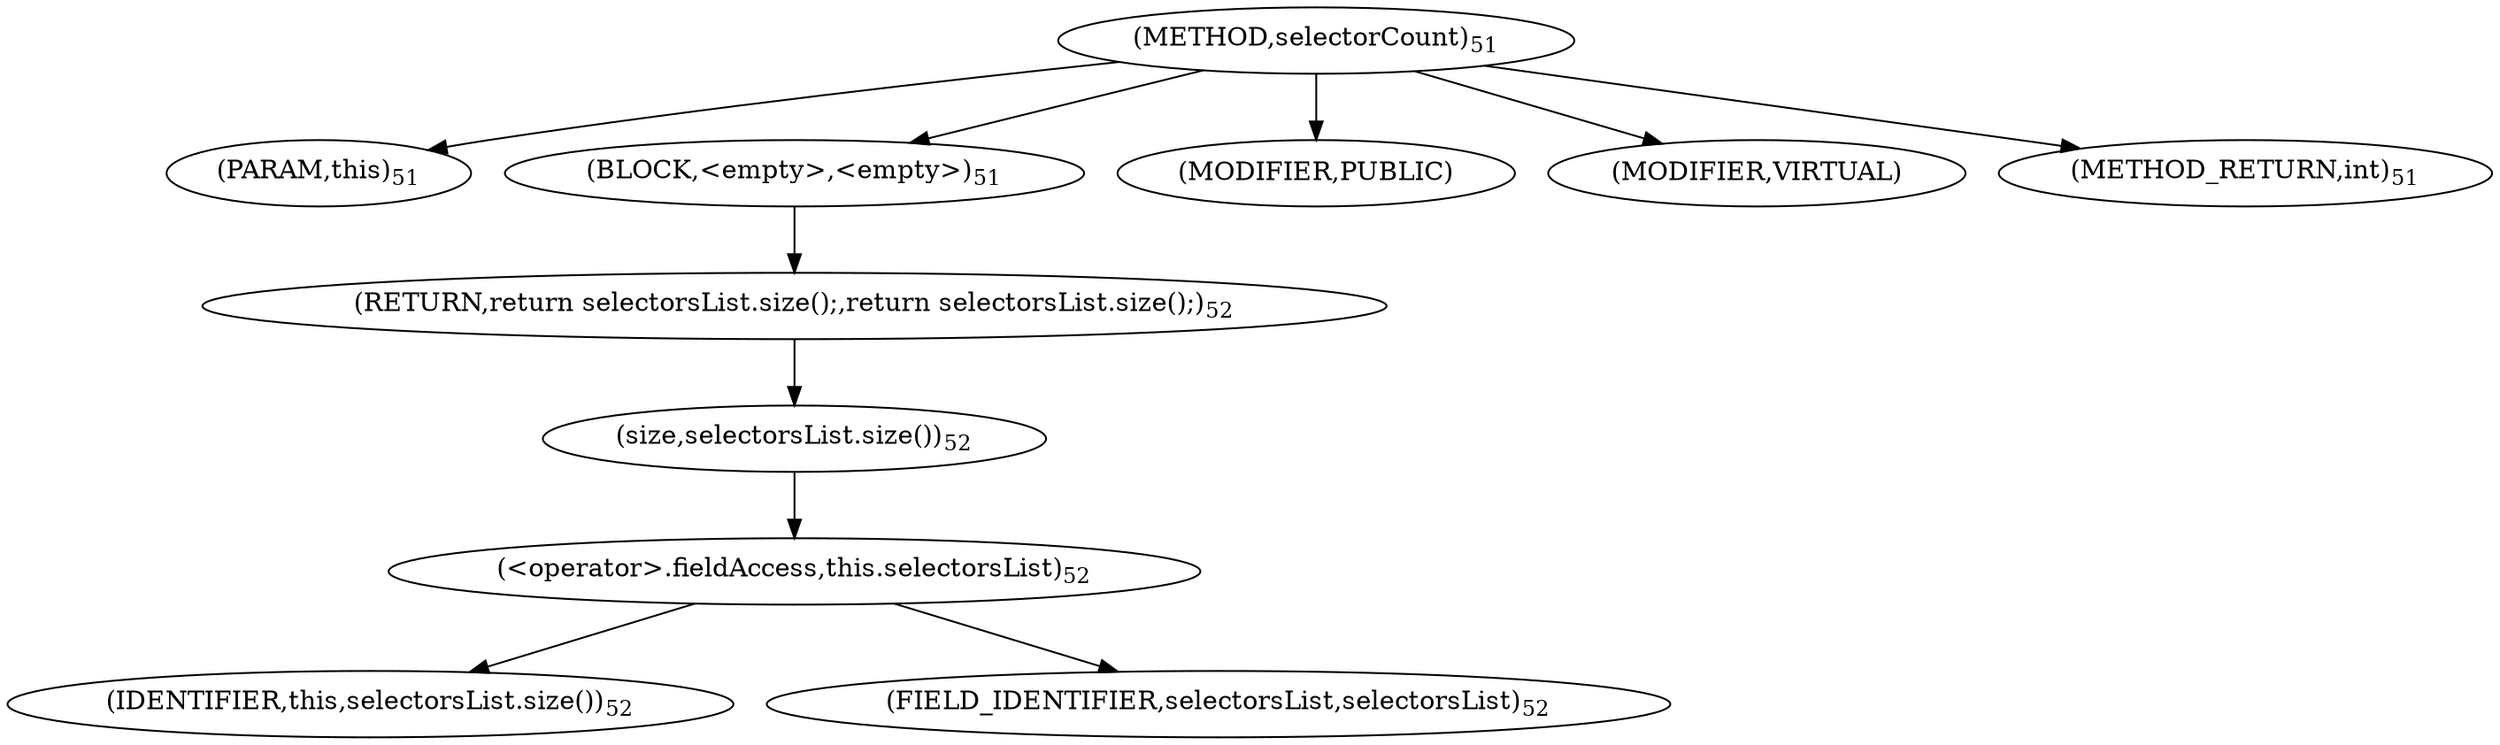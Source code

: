 digraph "selectorCount" {  
"90" [label = <(METHOD,selectorCount)<SUB>51</SUB>> ]
"91" [label = <(PARAM,this)<SUB>51</SUB>> ]
"92" [label = <(BLOCK,&lt;empty&gt;,&lt;empty&gt;)<SUB>51</SUB>> ]
"93" [label = <(RETURN,return selectorsList.size();,return selectorsList.size();)<SUB>52</SUB>> ]
"94" [label = <(size,selectorsList.size())<SUB>52</SUB>> ]
"95" [label = <(&lt;operator&gt;.fieldAccess,this.selectorsList)<SUB>52</SUB>> ]
"96" [label = <(IDENTIFIER,this,selectorsList.size())<SUB>52</SUB>> ]
"97" [label = <(FIELD_IDENTIFIER,selectorsList,selectorsList)<SUB>52</SUB>> ]
"98" [label = <(MODIFIER,PUBLIC)> ]
"99" [label = <(MODIFIER,VIRTUAL)> ]
"100" [label = <(METHOD_RETURN,int)<SUB>51</SUB>> ]
  "90" -> "91" 
  "90" -> "92" 
  "90" -> "98" 
  "90" -> "99" 
  "90" -> "100" 
  "92" -> "93" 
  "93" -> "94" 
  "94" -> "95" 
  "95" -> "96" 
  "95" -> "97" 
}
